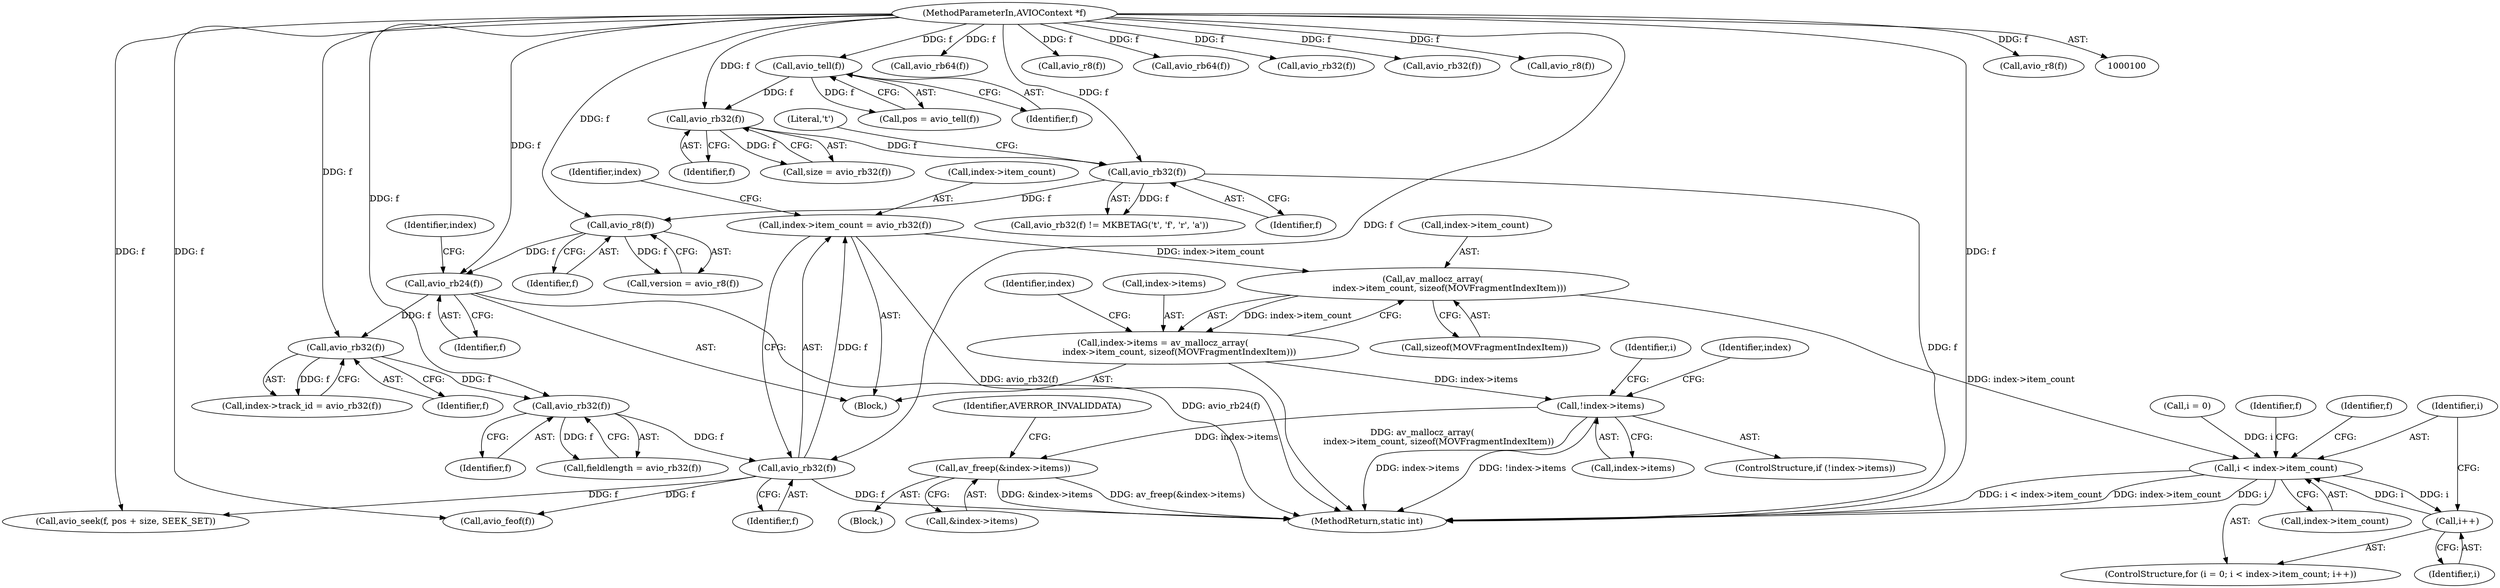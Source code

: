 digraph "0_FFmpeg_9cb4eb772839c5e1de2855d126bf74ff16d13382@API" {
"1000217" [label="(Call,av_mallocz_array(\n            index->item_count, sizeof(MOVFragmentIndexItem)))"];
"1000207" [label="(Call,index->item_count = avio_rb32(f))"];
"1000211" [label="(Call,avio_rb32(f))"];
"1000205" [label="(Call,avio_rb32(f))"];
"1000201" [label="(Call,avio_rb32(f))"];
"1000195" [label="(Call,avio_rb24(f))"];
"1000193" [label="(Call,avio_r8(f))"];
"1000125" [label="(Call,avio_rb32(f))"];
"1000120" [label="(Call,avio_rb32(f))"];
"1000115" [label="(Call,avio_tell(f))"];
"1000102" [label="(MethodParameterIn,AVIOContext *f)"];
"1000213" [label="(Call,index->items = av_mallocz_array(\n            index->item_count, sizeof(MOVFragmentIndexItem)))"];
"1000224" [label="(Call,!index->items)"];
"1000260" [label="(Call,av_freep(&index->items))"];
"1000241" [label="(Call,i < index->item_count)"];
"1000246" [label="(Call,i++)"];
"1000116" [label="(Identifier,f)"];
"1000226" [label="(Identifier,index)"];
"1000206" [label="(Identifier,f)"];
"1000274" [label="(Call,avio_rb64(f))"];
"1000247" [label="(Identifier,i)"];
"1000125" [label="(Call,avio_rb32(f))"];
"1000102" [label="(MethodParameterIn,AVIOContext *f)"];
"1000359" [label="(Call,avio_seek(f, pos + size, SEEK_SET))"];
"1000199" [label="(Identifier,index)"];
"1000243" [label="(Call,index->item_count)"];
"1000221" [label="(Call,sizeof(MOVFragmentIndexItem))"];
"1000340" [label="(Call,avio_r8(f))"];
"1000278" [label="(Call,avio_rb64(f))"];
"1000197" [label="(Call,index->track_id = avio_rb32(f))"];
"1000288" [label="(Call,avio_rb32(f))"];
"1000223" [label="(ControlStructure,if (!index->items))"];
"1000237" [label="(ControlStructure,for (i = 0; i < index->item_count; i++))"];
"1000120" [label="(Call,avio_rb32(f))"];
"1000242" [label="(Identifier,i)"];
"1000115" [label="(Call,avio_tell(f))"];
"1000194" [label="(Identifier,f)"];
"1000196" [label="(Identifier,f)"];
"1000225" [label="(Call,index->items)"];
"1000266" [label="(Identifier,AVERROR_INVALIDDATA)"];
"1000212" [label="(Identifier,f)"];
"1000205" [label="(Call,avio_rb32(f))"];
"1000253" [label="(Identifier,f)"];
"1000124" [label="(Call,avio_rb32(f) != MKBETAG('t', 'f', 'r', 'a'))"];
"1000213" [label="(Call,index->items = av_mallocz_array(\n            index->item_count, sizeof(MOVFragmentIndexItem)))"];
"1000207" [label="(Call,index->item_count = avio_rb32(f))"];
"1000118" [label="(Call,size = avio_rb32(f))"];
"1000113" [label="(Call,pos = avio_tell(f))"];
"1000193" [label="(Call,avio_r8(f))"];
"1000284" [label="(Call,avio_rb32(f))"];
"1000323" [label="(Call,avio_r8(f))"];
"1000191" [label="(Call,version = avio_r8(f))"];
"1000260" [label="(Call,av_freep(&index->items))"];
"1000254" [label="(Block,)"];
"1000208" [label="(Call,index->item_count)"];
"1000211" [label="(Call,avio_rb32(f))"];
"1000241" [label="(Call,i < index->item_count)"];
"1000367" [label="(MethodReturn,static int)"];
"1000128" [label="(Literal,'t')"];
"1000246" [label="(Call,i++)"];
"1000238" [label="(Call,i = 0)"];
"1000224" [label="(Call,!index->items)"];
"1000231" [label="(Identifier,index)"];
"1000239" [label="(Identifier,i)"];
"1000217" [label="(Call,av_mallocz_array(\n            index->item_count, sizeof(MOVFragmentIndexItem)))"];
"1000195" [label="(Call,avio_rb24(f))"];
"1000360" [label="(Identifier,f)"];
"1000218" [label="(Call,index->item_count)"];
"1000214" [label="(Call,index->items)"];
"1000201" [label="(Call,avio_rb32(f))"];
"1000261" [label="(Call,&index->items)"];
"1000203" [label="(Call,fieldlength = avio_rb32(f))"];
"1000252" [label="(Call,avio_feof(f))"];
"1000357" [label="(Call,avio_r8(f))"];
"1000202" [label="(Identifier,f)"];
"1000103" [label="(Block,)"];
"1000126" [label="(Identifier,f)"];
"1000215" [label="(Identifier,index)"];
"1000121" [label="(Identifier,f)"];
"1000217" -> "1000213"  [label="AST: "];
"1000217" -> "1000221"  [label="CFG: "];
"1000218" -> "1000217"  [label="AST: "];
"1000221" -> "1000217"  [label="AST: "];
"1000213" -> "1000217"  [label="CFG: "];
"1000217" -> "1000213"  [label="DDG: index->item_count"];
"1000207" -> "1000217"  [label="DDG: index->item_count"];
"1000217" -> "1000241"  [label="DDG: index->item_count"];
"1000207" -> "1000103"  [label="AST: "];
"1000207" -> "1000211"  [label="CFG: "];
"1000208" -> "1000207"  [label="AST: "];
"1000211" -> "1000207"  [label="AST: "];
"1000215" -> "1000207"  [label="CFG: "];
"1000207" -> "1000367"  [label="DDG: avio_rb32(f)"];
"1000211" -> "1000207"  [label="DDG: f"];
"1000211" -> "1000212"  [label="CFG: "];
"1000212" -> "1000211"  [label="AST: "];
"1000211" -> "1000367"  [label="DDG: f"];
"1000205" -> "1000211"  [label="DDG: f"];
"1000102" -> "1000211"  [label="DDG: f"];
"1000211" -> "1000252"  [label="DDG: f"];
"1000211" -> "1000359"  [label="DDG: f"];
"1000205" -> "1000203"  [label="AST: "];
"1000205" -> "1000206"  [label="CFG: "];
"1000206" -> "1000205"  [label="AST: "];
"1000203" -> "1000205"  [label="CFG: "];
"1000205" -> "1000203"  [label="DDG: f"];
"1000201" -> "1000205"  [label="DDG: f"];
"1000102" -> "1000205"  [label="DDG: f"];
"1000201" -> "1000197"  [label="AST: "];
"1000201" -> "1000202"  [label="CFG: "];
"1000202" -> "1000201"  [label="AST: "];
"1000197" -> "1000201"  [label="CFG: "];
"1000201" -> "1000197"  [label="DDG: f"];
"1000195" -> "1000201"  [label="DDG: f"];
"1000102" -> "1000201"  [label="DDG: f"];
"1000195" -> "1000103"  [label="AST: "];
"1000195" -> "1000196"  [label="CFG: "];
"1000196" -> "1000195"  [label="AST: "];
"1000199" -> "1000195"  [label="CFG: "];
"1000195" -> "1000367"  [label="DDG: avio_rb24(f)"];
"1000193" -> "1000195"  [label="DDG: f"];
"1000102" -> "1000195"  [label="DDG: f"];
"1000193" -> "1000191"  [label="AST: "];
"1000193" -> "1000194"  [label="CFG: "];
"1000194" -> "1000193"  [label="AST: "];
"1000191" -> "1000193"  [label="CFG: "];
"1000193" -> "1000191"  [label="DDG: f"];
"1000125" -> "1000193"  [label="DDG: f"];
"1000102" -> "1000193"  [label="DDG: f"];
"1000125" -> "1000124"  [label="AST: "];
"1000125" -> "1000126"  [label="CFG: "];
"1000126" -> "1000125"  [label="AST: "];
"1000128" -> "1000125"  [label="CFG: "];
"1000125" -> "1000367"  [label="DDG: f"];
"1000125" -> "1000124"  [label="DDG: f"];
"1000120" -> "1000125"  [label="DDG: f"];
"1000102" -> "1000125"  [label="DDG: f"];
"1000120" -> "1000118"  [label="AST: "];
"1000120" -> "1000121"  [label="CFG: "];
"1000121" -> "1000120"  [label="AST: "];
"1000118" -> "1000120"  [label="CFG: "];
"1000120" -> "1000118"  [label="DDG: f"];
"1000115" -> "1000120"  [label="DDG: f"];
"1000102" -> "1000120"  [label="DDG: f"];
"1000115" -> "1000113"  [label="AST: "];
"1000115" -> "1000116"  [label="CFG: "];
"1000116" -> "1000115"  [label="AST: "];
"1000113" -> "1000115"  [label="CFG: "];
"1000115" -> "1000113"  [label="DDG: f"];
"1000102" -> "1000115"  [label="DDG: f"];
"1000102" -> "1000100"  [label="AST: "];
"1000102" -> "1000367"  [label="DDG: f"];
"1000102" -> "1000252"  [label="DDG: f"];
"1000102" -> "1000274"  [label="DDG: f"];
"1000102" -> "1000278"  [label="DDG: f"];
"1000102" -> "1000284"  [label="DDG: f"];
"1000102" -> "1000288"  [label="DDG: f"];
"1000102" -> "1000323"  [label="DDG: f"];
"1000102" -> "1000340"  [label="DDG: f"];
"1000102" -> "1000357"  [label="DDG: f"];
"1000102" -> "1000359"  [label="DDG: f"];
"1000213" -> "1000103"  [label="AST: "];
"1000214" -> "1000213"  [label="AST: "];
"1000226" -> "1000213"  [label="CFG: "];
"1000213" -> "1000367"  [label="DDG: av_mallocz_array(\n            index->item_count, sizeof(MOVFragmentIndexItem))"];
"1000213" -> "1000224"  [label="DDG: index->items"];
"1000224" -> "1000223"  [label="AST: "];
"1000224" -> "1000225"  [label="CFG: "];
"1000225" -> "1000224"  [label="AST: "];
"1000231" -> "1000224"  [label="CFG: "];
"1000239" -> "1000224"  [label="CFG: "];
"1000224" -> "1000367"  [label="DDG: index->items"];
"1000224" -> "1000367"  [label="DDG: !index->items"];
"1000224" -> "1000260"  [label="DDG: index->items"];
"1000260" -> "1000254"  [label="AST: "];
"1000260" -> "1000261"  [label="CFG: "];
"1000261" -> "1000260"  [label="AST: "];
"1000266" -> "1000260"  [label="CFG: "];
"1000260" -> "1000367"  [label="DDG: av_freep(&index->items)"];
"1000260" -> "1000367"  [label="DDG: &index->items"];
"1000241" -> "1000237"  [label="AST: "];
"1000241" -> "1000243"  [label="CFG: "];
"1000242" -> "1000241"  [label="AST: "];
"1000243" -> "1000241"  [label="AST: "];
"1000253" -> "1000241"  [label="CFG: "];
"1000360" -> "1000241"  [label="CFG: "];
"1000241" -> "1000367"  [label="DDG: i"];
"1000241" -> "1000367"  [label="DDG: i < index->item_count"];
"1000241" -> "1000367"  [label="DDG: index->item_count"];
"1000238" -> "1000241"  [label="DDG: i"];
"1000246" -> "1000241"  [label="DDG: i"];
"1000241" -> "1000246"  [label="DDG: i"];
"1000246" -> "1000237"  [label="AST: "];
"1000246" -> "1000247"  [label="CFG: "];
"1000247" -> "1000246"  [label="AST: "];
"1000242" -> "1000246"  [label="CFG: "];
}
